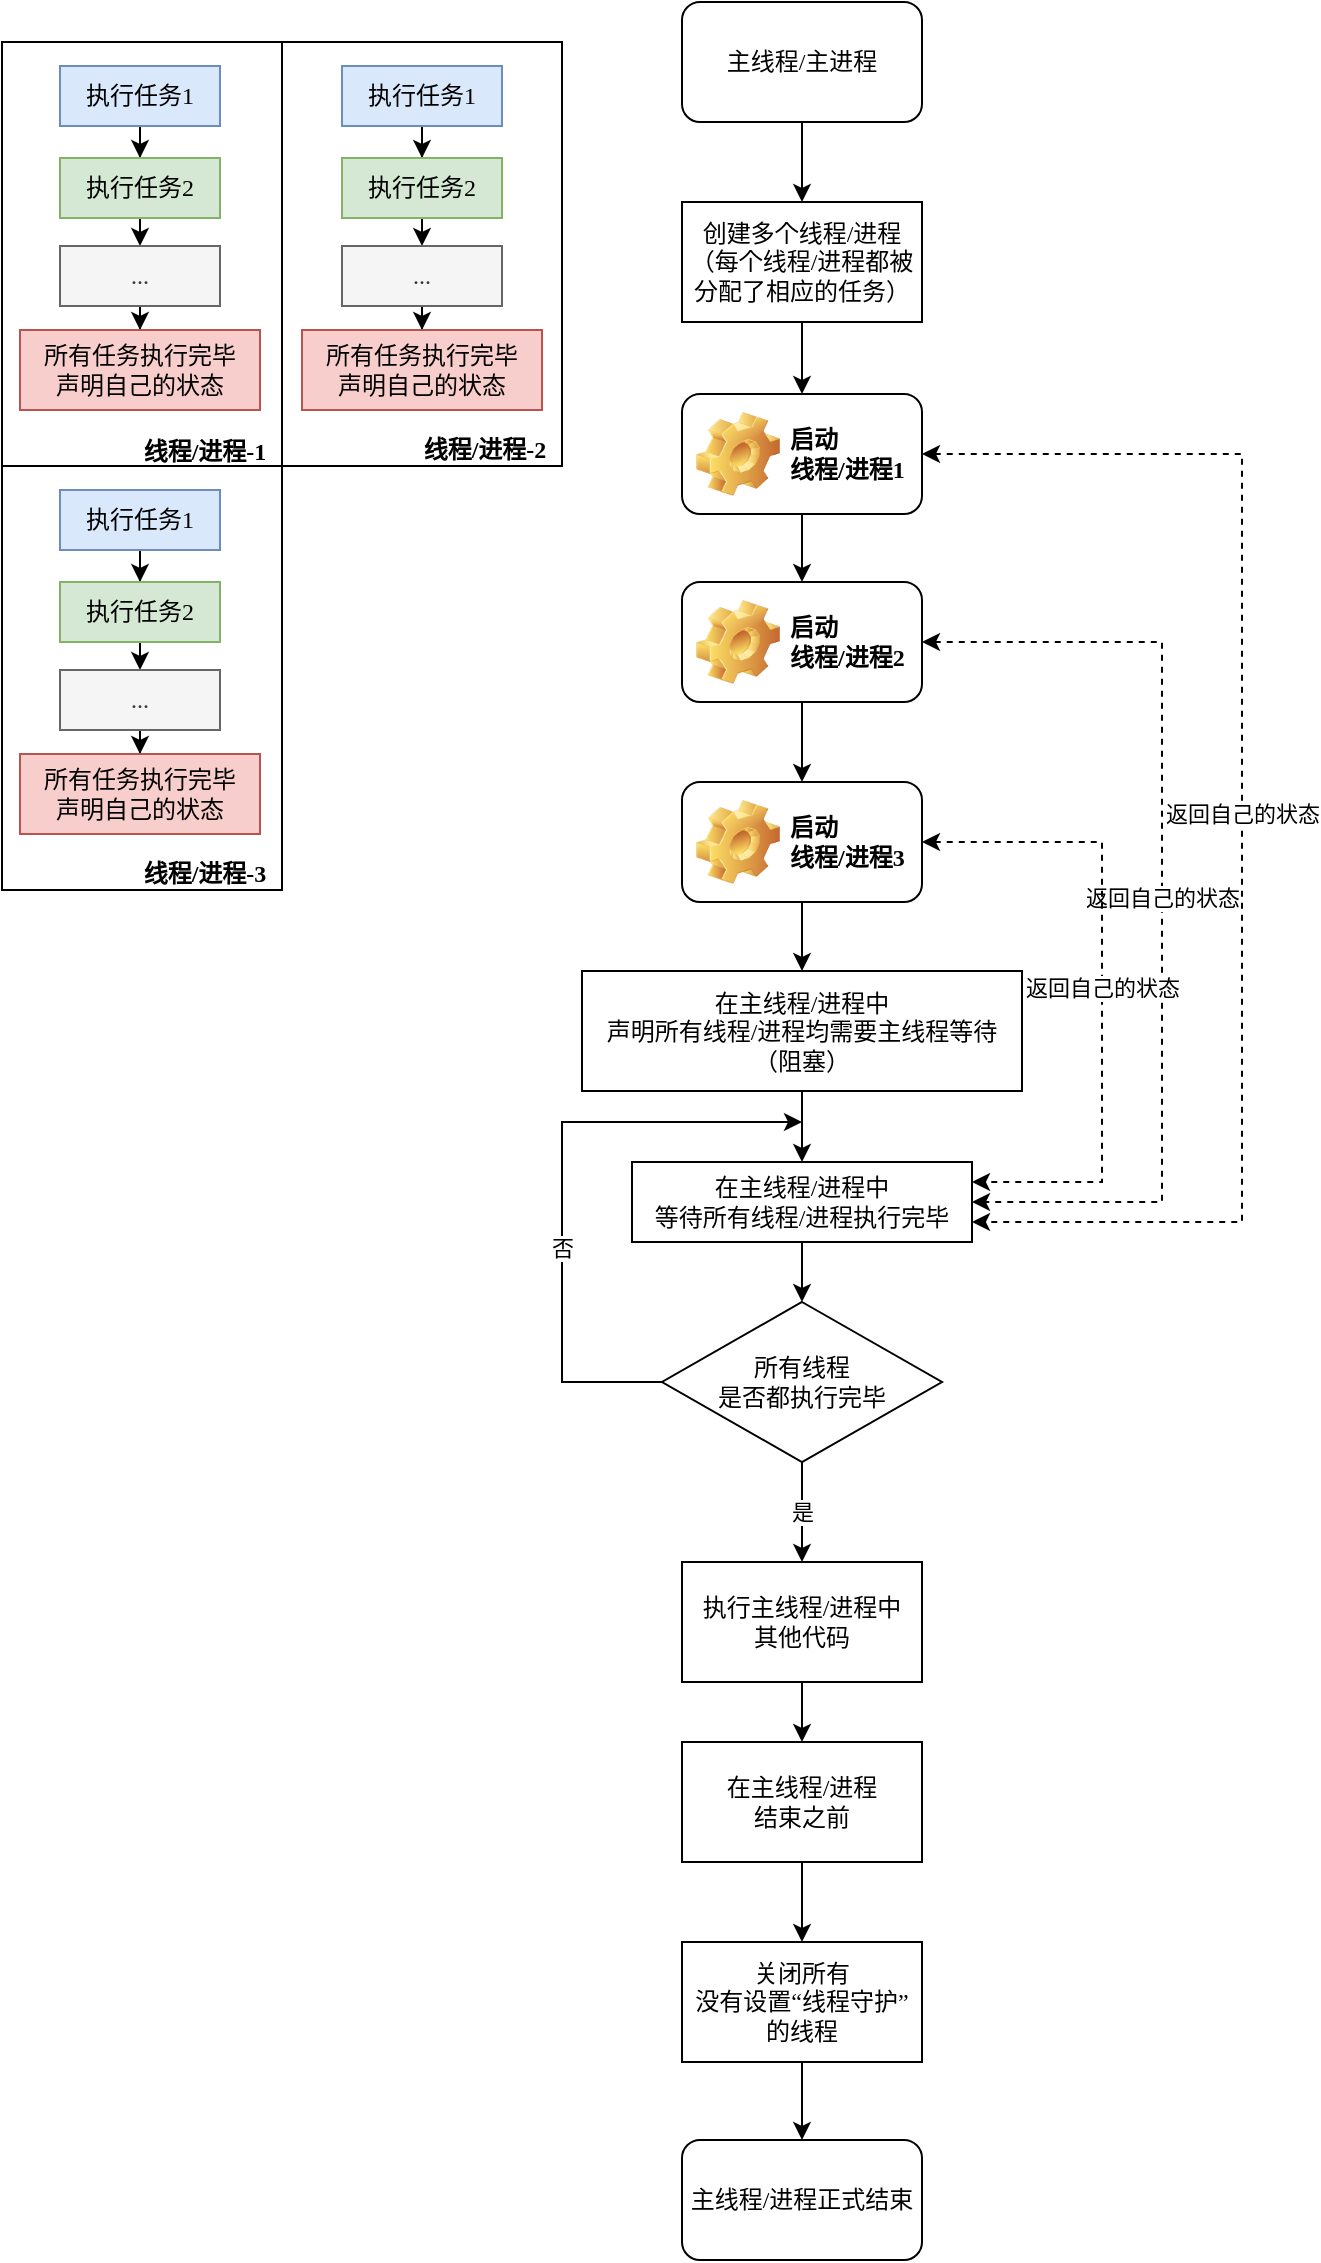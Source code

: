 <mxfile version="24.4.0" type="device" pages="2">
  <diagram name="同步" id="SGpFKA9xvLAup0tgNSaU">
    <mxGraphModel dx="968" dy="561" grid="1" gridSize="10" guides="1" tooltips="1" connect="1" arrows="1" fold="1" page="1" pageScale="1" pageWidth="827" pageHeight="1169" math="0" shadow="0">
      <root>
        <mxCell id="0" />
        <mxCell id="1" parent="0" />
        <mxCell id="7yiq34vByzXEWlUBxW1O-11" style="edgeStyle=orthogonalEdgeStyle;rounded=0;orthogonalLoop=1;jettySize=auto;html=1;exitX=0.5;exitY=1;exitDx=0;exitDy=0;entryX=0.5;entryY=0;entryDx=0;entryDy=0;fontFamily=Sarasa Mono SC;" edge="1" parent="1" source="7yiq34vByzXEWlUBxW1O-1" target="7yiq34vByzXEWlUBxW1O-2">
          <mxGeometry relative="1" as="geometry" />
        </mxCell>
        <mxCell id="7yiq34vByzXEWlUBxW1O-1" value="主线程/主进程" style="rounded=1;whiteSpace=wrap;html=1;fontFamily=Sarasa Mono SC;" vertex="1" parent="1">
          <mxGeometry x="340" y="40" width="120" height="60" as="geometry" />
        </mxCell>
        <mxCell id="7yiq34vByzXEWlUBxW1O-76" style="edgeStyle=orthogonalEdgeStyle;rounded=0;orthogonalLoop=1;jettySize=auto;html=1;exitX=0.5;exitY=1;exitDx=0;exitDy=0;fontFamily=Sarasa Mono SC;" edge="1" parent="1" source="7yiq34vByzXEWlUBxW1O-2" target="7yiq34vByzXEWlUBxW1O-71">
          <mxGeometry relative="1" as="geometry" />
        </mxCell>
        <mxCell id="7yiq34vByzXEWlUBxW1O-2" value="创建多个线程/进程&lt;br&gt;（每个线程/进程都被分配了相应的任务）" style="rounded=0;whiteSpace=wrap;html=1;fontFamily=Sarasa Mono SC;" vertex="1" parent="1">
          <mxGeometry x="340" y="140" width="120" height="60" as="geometry" />
        </mxCell>
        <mxCell id="fU0nQYWMUvTh28BO4Xrq-10" style="edgeStyle=orthogonalEdgeStyle;rounded=0;orthogonalLoop=1;jettySize=auto;html=1;exitX=0.5;exitY=1;exitDx=0;exitDy=0;entryX=0.5;entryY=0;entryDx=0;entryDy=0;fontFamily=Sarasa Mono SC;" edge="1" parent="1" source="7yiq34vByzXEWlUBxW1O-18" target="fU0nQYWMUvTh28BO4Xrq-8">
          <mxGeometry relative="1" as="geometry" />
        </mxCell>
        <mxCell id="7yiq34vByzXEWlUBxW1O-18" value="在主线程/进程中&lt;div&gt;等待所有线程/进程执行完毕&lt;/div&gt;" style="rounded=0;whiteSpace=wrap;html=1;fontFamily=Sarasa Mono SC;" vertex="1" parent="1">
          <mxGeometry x="315" y="620" width="170" height="40" as="geometry" />
        </mxCell>
        <mxCell id="7yiq34vByzXEWlUBxW1O-91" value="" style="edgeStyle=orthogonalEdgeStyle;rounded=0;orthogonalLoop=1;jettySize=auto;html=1;fontFamily=Sarasa Mono SC;" edge="1" parent="1" source="7yiq34vByzXEWlUBxW1O-19" target="7yiq34vByzXEWlUBxW1O-90">
          <mxGeometry relative="1" as="geometry" />
        </mxCell>
        <mxCell id="7yiq34vByzXEWlUBxW1O-19" value="执行主线程/进程中&lt;div&gt;其他代码&lt;/div&gt;" style="rounded=0;whiteSpace=wrap;html=1;fontFamily=Sarasa Mono SC;" vertex="1" parent="1">
          <mxGeometry x="340" y="820" width="120" height="60" as="geometry" />
        </mxCell>
        <mxCell id="fU0nQYWMUvTh28BO4Xrq-3" style="edgeStyle=orthogonalEdgeStyle;rounded=0;orthogonalLoop=1;jettySize=auto;html=1;exitX=0.5;exitY=1;exitDx=0;exitDy=0;entryX=0.5;entryY=0;entryDx=0;entryDy=0;fontFamily=Sarasa Mono SC;" edge="1" parent="1" source="7yiq34vByzXEWlUBxW1O-71" target="7yiq34vByzXEWlUBxW1O-73">
          <mxGeometry relative="1" as="geometry" />
        </mxCell>
        <mxCell id="fU0nQYWMUvTh28BO4Xrq-5" value="返回自己的状态" style="edgeStyle=orthogonalEdgeStyle;rounded=0;orthogonalLoop=1;jettySize=auto;html=1;exitX=1;exitY=0.5;exitDx=0;exitDy=0;entryX=1;entryY=0.75;entryDx=0;entryDy=0;dashed=1;startArrow=classic;startFill=1;fontFamily=Sarasa Mono SC;" edge="1" parent="1" source="7yiq34vByzXEWlUBxW1O-71" target="7yiq34vByzXEWlUBxW1O-18">
          <mxGeometry relative="1" as="geometry">
            <Array as="points">
              <mxPoint x="620" y="266" />
              <mxPoint x="620" y="650" />
            </Array>
          </mxGeometry>
        </mxCell>
        <mxCell id="7yiq34vByzXEWlUBxW1O-71" value="&lt;div&gt;启动&lt;/div&gt;线程/进程1" style="label;whiteSpace=wrap;html=1;image=img/clipart/Gear_128x128.png;fontFamily=Sarasa Mono SC;" vertex="1" parent="1">
          <mxGeometry x="340" y="236" width="120" height="60" as="geometry" />
        </mxCell>
        <mxCell id="fU0nQYWMUvTh28BO4Xrq-2" value="" style="edgeStyle=orthogonalEdgeStyle;rounded=0;orthogonalLoop=1;jettySize=auto;html=1;fontFamily=Sarasa Mono SC;" edge="1" parent="1" source="7yiq34vByzXEWlUBxW1O-73" target="7yiq34vByzXEWlUBxW1O-74">
          <mxGeometry relative="1" as="geometry" />
        </mxCell>
        <mxCell id="fU0nQYWMUvTh28BO4Xrq-6" value="返回自己的状态" style="edgeStyle=orthogonalEdgeStyle;rounded=0;orthogonalLoop=1;jettySize=auto;html=1;exitX=1;exitY=0.5;exitDx=0;exitDy=0;entryX=1;entryY=0.5;entryDx=0;entryDy=0;dashed=1;startArrow=classic;startFill=1;fontFamily=Sarasa Mono SC;" edge="1" parent="1" source="7yiq34vByzXEWlUBxW1O-73" target="7yiq34vByzXEWlUBxW1O-18">
          <mxGeometry relative="1" as="geometry">
            <Array as="points">
              <mxPoint x="580" y="360" />
              <mxPoint x="580" y="640" />
            </Array>
          </mxGeometry>
        </mxCell>
        <mxCell id="7yiq34vByzXEWlUBxW1O-73" value="&lt;div&gt;启动&lt;/div&gt;线程/进程2" style="label;whiteSpace=wrap;html=1;image=img/clipart/Gear_128x128.png;fontFamily=Sarasa Mono SC;" vertex="1" parent="1">
          <mxGeometry x="340" y="330" width="120" height="60" as="geometry" />
        </mxCell>
        <mxCell id="fU0nQYWMUvTh28BO4Xrq-4" style="edgeStyle=orthogonalEdgeStyle;rounded=0;orthogonalLoop=1;jettySize=auto;html=1;exitX=0.5;exitY=1;exitDx=0;exitDy=0;entryX=0.5;entryY=0;entryDx=0;entryDy=0;fontFamily=Sarasa Mono SC;" edge="1" parent="1" source="7yiq34vByzXEWlUBxW1O-74" target="7yiq34vByzXEWlUBxW1O-78">
          <mxGeometry relative="1" as="geometry" />
        </mxCell>
        <mxCell id="fU0nQYWMUvTh28BO4Xrq-7" value="返回自己的状态" style="edgeStyle=orthogonalEdgeStyle;rounded=0;orthogonalLoop=1;jettySize=auto;html=1;exitX=1;exitY=0.5;exitDx=0;exitDy=0;entryX=1;entryY=0.25;entryDx=0;entryDy=0;dashed=1;startArrow=classic;startFill=1;fontFamily=Sarasa Mono SC;" edge="1" parent="1" source="7yiq34vByzXEWlUBxW1O-74" target="7yiq34vByzXEWlUBxW1O-18">
          <mxGeometry relative="1" as="geometry">
            <Array as="points">
              <mxPoint x="550" y="460" />
              <mxPoint x="550" y="630" />
            </Array>
          </mxGeometry>
        </mxCell>
        <mxCell id="7yiq34vByzXEWlUBxW1O-74" value="&lt;div&gt;启动&lt;/div&gt;线程/进程3" style="label;whiteSpace=wrap;html=1;image=img/clipart/Gear_128x128.png;fontFamily=Sarasa Mono SC;" vertex="1" parent="1">
          <mxGeometry x="340" y="430" width="120" height="60" as="geometry" />
        </mxCell>
        <mxCell id="7yiq34vByzXEWlUBxW1O-58" value="" style="group;fontFamily=Sarasa Mono SC;" vertex="1" connectable="0" parent="1">
          <mxGeometry y="272" width="140" height="212" as="geometry" />
        </mxCell>
        <mxCell id="7yiq34vByzXEWlUBxW1O-59" style="edgeStyle=orthogonalEdgeStyle;rounded=0;orthogonalLoop=1;jettySize=auto;html=1;exitX=0.5;exitY=1;exitDx=0;exitDy=0;fontFamily=Sarasa Mono SC;" edge="1" parent="7yiq34vByzXEWlUBxW1O-58" source="7yiq34vByzXEWlUBxW1O-60" target="7yiq34vByzXEWlUBxW1O-62">
          <mxGeometry relative="1" as="geometry" />
        </mxCell>
        <mxCell id="7yiq34vByzXEWlUBxW1O-60" value="执行任务1" style="rounded=0;whiteSpace=wrap;html=1;fillColor=#dae8fc;strokeColor=#6c8ebf;fontFamily=Sarasa Mono SC;" vertex="1" parent="7yiq34vByzXEWlUBxW1O-58">
          <mxGeometry x="29" y="12" width="80" height="30" as="geometry" />
        </mxCell>
        <mxCell id="7yiq34vByzXEWlUBxW1O-61" style="edgeStyle=orthogonalEdgeStyle;rounded=0;orthogonalLoop=1;jettySize=auto;html=1;exitX=0.5;exitY=1;exitDx=0;exitDy=0;entryX=0.5;entryY=0;entryDx=0;entryDy=0;fontFamily=Sarasa Mono SC;" edge="1" parent="7yiq34vByzXEWlUBxW1O-58" source="7yiq34vByzXEWlUBxW1O-62" target="7yiq34vByzXEWlUBxW1O-64">
          <mxGeometry relative="1" as="geometry" />
        </mxCell>
        <mxCell id="7yiq34vByzXEWlUBxW1O-62" value="执行任务2" style="rounded=0;whiteSpace=wrap;html=1;fillColor=#d5e8d4;strokeColor=#82b366;fontFamily=Sarasa Mono SC;" vertex="1" parent="7yiq34vByzXEWlUBxW1O-58">
          <mxGeometry x="29" y="58" width="80" height="30" as="geometry" />
        </mxCell>
        <mxCell id="7yiq34vByzXEWlUBxW1O-63" style="edgeStyle=orthogonalEdgeStyle;rounded=0;orthogonalLoop=1;jettySize=auto;html=1;exitX=0.5;exitY=1;exitDx=0;exitDy=0;fontFamily=Sarasa Mono SC;" edge="1" parent="7yiq34vByzXEWlUBxW1O-58" source="7yiq34vByzXEWlUBxW1O-64" target="7yiq34vByzXEWlUBxW1O-65">
          <mxGeometry relative="1" as="geometry" />
        </mxCell>
        <mxCell id="7yiq34vByzXEWlUBxW1O-64" value="..." style="rounded=0;whiteSpace=wrap;html=1;fillColor=#f5f5f5;fontColor=#333333;strokeColor=#666666;fontFamily=Sarasa Mono SC;" vertex="1" parent="7yiq34vByzXEWlUBxW1O-58">
          <mxGeometry x="29" y="102" width="80" height="30" as="geometry" />
        </mxCell>
        <mxCell id="7yiq34vByzXEWlUBxW1O-65" value="所有任务执行完毕&lt;div&gt;&lt;div&gt;声明自己的状态&lt;/div&gt;&lt;/div&gt;" style="rounded=0;whiteSpace=wrap;html=1;fillColor=#f8cecc;strokeColor=#b85450;fontFamily=Sarasa Mono SC;" vertex="1" parent="7yiq34vByzXEWlUBxW1O-58">
          <mxGeometry x="9" y="144" width="120" height="40" as="geometry" />
        </mxCell>
        <mxCell id="7yiq34vByzXEWlUBxW1O-66" value="" style="rounded=0;whiteSpace=wrap;html=1;fillColor=none;fontFamily=Sarasa Mono SC;" vertex="1" parent="7yiq34vByzXEWlUBxW1O-58">
          <mxGeometry width="140" height="212" as="geometry" />
        </mxCell>
        <mxCell id="7yiq34vByzXEWlUBxW1O-67" value="线程/进程-3" style="text;html=1;align=center;verticalAlign=middle;whiteSpace=wrap;rounded=0;fontStyle=1;fontFamily=Sarasa Mono SC;" vertex="1" parent="7yiq34vByzXEWlUBxW1O-58">
          <mxGeometry x="63" y="196" width="77" height="16" as="geometry" />
        </mxCell>
        <mxCell id="7yiq34vByzXEWlUBxW1O-48" value="" style="group;fontFamily=Sarasa Mono SC;" vertex="1" connectable="0" parent="1">
          <mxGeometry y="60" width="140" height="212" as="geometry" />
        </mxCell>
        <mxCell id="7yiq34vByzXEWlUBxW1O-49" style="edgeStyle=orthogonalEdgeStyle;rounded=0;orthogonalLoop=1;jettySize=auto;html=1;exitX=0.5;exitY=1;exitDx=0;exitDy=0;fontFamily=Sarasa Mono SC;" edge="1" parent="7yiq34vByzXEWlUBxW1O-48" source="7yiq34vByzXEWlUBxW1O-50" target="7yiq34vByzXEWlUBxW1O-52">
          <mxGeometry relative="1" as="geometry" />
        </mxCell>
        <mxCell id="7yiq34vByzXEWlUBxW1O-50" value="执行任务1" style="rounded=0;whiteSpace=wrap;html=1;fillColor=#dae8fc;strokeColor=#6c8ebf;fontFamily=Sarasa Mono SC;" vertex="1" parent="7yiq34vByzXEWlUBxW1O-48">
          <mxGeometry x="29" y="12" width="80" height="30" as="geometry" />
        </mxCell>
        <mxCell id="7yiq34vByzXEWlUBxW1O-51" style="edgeStyle=orthogonalEdgeStyle;rounded=0;orthogonalLoop=1;jettySize=auto;html=1;exitX=0.5;exitY=1;exitDx=0;exitDy=0;entryX=0.5;entryY=0;entryDx=0;entryDy=0;fontFamily=Sarasa Mono SC;" edge="1" parent="7yiq34vByzXEWlUBxW1O-48" source="7yiq34vByzXEWlUBxW1O-52" target="7yiq34vByzXEWlUBxW1O-54">
          <mxGeometry relative="1" as="geometry" />
        </mxCell>
        <mxCell id="7yiq34vByzXEWlUBxW1O-52" value="执行任务2" style="rounded=0;whiteSpace=wrap;html=1;fillColor=#d5e8d4;strokeColor=#82b366;fontFamily=Sarasa Mono SC;" vertex="1" parent="7yiq34vByzXEWlUBxW1O-48">
          <mxGeometry x="29" y="58" width="80" height="30" as="geometry" />
        </mxCell>
        <mxCell id="7yiq34vByzXEWlUBxW1O-53" style="edgeStyle=orthogonalEdgeStyle;rounded=0;orthogonalLoop=1;jettySize=auto;html=1;exitX=0.5;exitY=1;exitDx=0;exitDy=0;fontFamily=Sarasa Mono SC;" edge="1" parent="7yiq34vByzXEWlUBxW1O-48" source="7yiq34vByzXEWlUBxW1O-54" target="7yiq34vByzXEWlUBxW1O-55">
          <mxGeometry relative="1" as="geometry" />
        </mxCell>
        <mxCell id="7yiq34vByzXEWlUBxW1O-54" value="..." style="rounded=0;whiteSpace=wrap;html=1;fillColor=#f5f5f5;fontColor=#333333;strokeColor=#666666;fontFamily=Sarasa Mono SC;" vertex="1" parent="7yiq34vByzXEWlUBxW1O-48">
          <mxGeometry x="29" y="102" width="80" height="30" as="geometry" />
        </mxCell>
        <mxCell id="7yiq34vByzXEWlUBxW1O-55" value="所有任务执行完毕&lt;div&gt;&lt;div&gt;声明自己的状态&lt;/div&gt;&lt;/div&gt;" style="rounded=0;whiteSpace=wrap;html=1;fillColor=#f8cecc;strokeColor=#b85450;fontFamily=Sarasa Mono SC;" vertex="1" parent="7yiq34vByzXEWlUBxW1O-48">
          <mxGeometry x="9" y="144" width="120" height="40" as="geometry" />
        </mxCell>
        <mxCell id="7yiq34vByzXEWlUBxW1O-56" value="" style="rounded=0;whiteSpace=wrap;html=1;fillColor=none;fontFamily=Sarasa Mono SC;" vertex="1" parent="7yiq34vByzXEWlUBxW1O-48">
          <mxGeometry width="140" height="212" as="geometry" />
        </mxCell>
        <mxCell id="7yiq34vByzXEWlUBxW1O-57" value="线程/进程-1" style="text;html=1;align=center;verticalAlign=middle;whiteSpace=wrap;rounded=0;fontStyle=1;fontFamily=Sarasa Mono SC;" vertex="1" parent="7yiq34vByzXEWlUBxW1O-48">
          <mxGeometry x="63" y="199" width="77" height="12" as="geometry" />
        </mxCell>
        <mxCell id="7yiq34vByzXEWlUBxW1O-82" style="edgeStyle=orthogonalEdgeStyle;rounded=0;orthogonalLoop=1;jettySize=auto;html=1;exitX=0.5;exitY=1;exitDx=0;exitDy=0;entryX=0.5;entryY=0;entryDx=0;entryDy=0;fontFamily=Sarasa Mono SC;" edge="1" parent="1" source="7yiq34vByzXEWlUBxW1O-78" target="7yiq34vByzXEWlUBxW1O-18">
          <mxGeometry relative="1" as="geometry" />
        </mxCell>
        <mxCell id="7yiq34vByzXEWlUBxW1O-78" value="在主线程/进程中&lt;div&gt;&lt;div&gt;声明所有线程/进程均需要主线程等待&lt;/div&gt;&lt;div&gt;（阻塞）&lt;/div&gt;&lt;/div&gt;" style="rounded=0;whiteSpace=wrap;html=1;fontFamily=Sarasa Mono SC;" vertex="1" parent="1">
          <mxGeometry x="290" y="524.5" width="220" height="60" as="geometry" />
        </mxCell>
        <mxCell id="7yiq34vByzXEWlUBxW1O-89" value="主线程/进程正式结束" style="rounded=1;whiteSpace=wrap;html=1;fontFamily=Sarasa Mono SC;" vertex="1" parent="1">
          <mxGeometry x="340" y="1109" width="120" height="60" as="geometry" />
        </mxCell>
        <mxCell id="7yiq34vByzXEWlUBxW1O-93" value="" style="edgeStyle=orthogonalEdgeStyle;rounded=0;orthogonalLoop=1;jettySize=auto;html=1;fontFamily=Sarasa Mono SC;" edge="1" parent="1" source="7yiq34vByzXEWlUBxW1O-90" target="7yiq34vByzXEWlUBxW1O-92">
          <mxGeometry relative="1" as="geometry" />
        </mxCell>
        <mxCell id="7yiq34vByzXEWlUBxW1O-90" value="在主线程/进程&lt;div&gt;结束之前&lt;/div&gt;" style="rounded=0;whiteSpace=wrap;html=1;fontFamily=Sarasa Mono SC;" vertex="1" parent="1">
          <mxGeometry x="340" y="910" width="120" height="60" as="geometry" />
        </mxCell>
        <mxCell id="7yiq34vByzXEWlUBxW1O-94" value="" style="edgeStyle=orthogonalEdgeStyle;rounded=0;orthogonalLoop=1;jettySize=auto;html=1;fontFamily=Sarasa Mono SC;" edge="1" parent="1" source="7yiq34vByzXEWlUBxW1O-92" target="7yiq34vByzXEWlUBxW1O-89">
          <mxGeometry relative="1" as="geometry" />
        </mxCell>
        <mxCell id="7yiq34vByzXEWlUBxW1O-92" value="关闭所有&lt;div&gt;没有设置“线程守护”&lt;/div&gt;&lt;div&gt;的线程&lt;/div&gt;" style="rounded=0;whiteSpace=wrap;html=1;fontFamily=Sarasa Mono SC;" vertex="1" parent="1">
          <mxGeometry x="340" y="1010" width="120" height="60" as="geometry" />
        </mxCell>
        <mxCell id="7yiq34vByzXEWlUBxW1O-95" value="" style="group;fontFamily=Sarasa Mono SC;" vertex="1" connectable="0" parent="1">
          <mxGeometry x="140" y="60" width="140" height="212" as="geometry" />
        </mxCell>
        <mxCell id="7yiq34vByzXEWlUBxW1O-30" style="edgeStyle=orthogonalEdgeStyle;rounded=0;orthogonalLoop=1;jettySize=auto;html=1;exitX=0.5;exitY=1;exitDx=0;exitDy=0;fontFamily=Sarasa Mono SC;" edge="1" parent="7yiq34vByzXEWlUBxW1O-95" source="7yiq34vByzXEWlUBxW1O-22" target="7yiq34vByzXEWlUBxW1O-23">
          <mxGeometry relative="1" as="geometry" />
        </mxCell>
        <mxCell id="7yiq34vByzXEWlUBxW1O-22" value="执行任务1" style="rounded=0;whiteSpace=wrap;html=1;fillColor=#dae8fc;strokeColor=#6c8ebf;fontFamily=Sarasa Mono SC;" vertex="1" parent="7yiq34vByzXEWlUBxW1O-95">
          <mxGeometry x="30" y="12" width="80" height="30" as="geometry" />
        </mxCell>
        <mxCell id="7yiq34vByzXEWlUBxW1O-31" style="edgeStyle=orthogonalEdgeStyle;rounded=0;orthogonalLoop=1;jettySize=auto;html=1;exitX=0.5;exitY=1;exitDx=0;exitDy=0;entryX=0.5;entryY=0;entryDx=0;entryDy=0;fontFamily=Sarasa Mono SC;" edge="1" parent="7yiq34vByzXEWlUBxW1O-95" source="7yiq34vByzXEWlUBxW1O-23" target="7yiq34vByzXEWlUBxW1O-25">
          <mxGeometry relative="1" as="geometry" />
        </mxCell>
        <mxCell id="7yiq34vByzXEWlUBxW1O-23" value="执行任务2" style="rounded=0;whiteSpace=wrap;html=1;fillColor=#d5e8d4;strokeColor=#82b366;fontFamily=Sarasa Mono SC;" vertex="1" parent="7yiq34vByzXEWlUBxW1O-95">
          <mxGeometry x="30" y="58" width="80" height="30" as="geometry" />
        </mxCell>
        <mxCell id="7yiq34vByzXEWlUBxW1O-32" style="edgeStyle=orthogonalEdgeStyle;rounded=0;orthogonalLoop=1;jettySize=auto;html=1;exitX=0.5;exitY=1;exitDx=0;exitDy=0;fontFamily=Sarasa Mono SC;" edge="1" parent="7yiq34vByzXEWlUBxW1O-95" source="7yiq34vByzXEWlUBxW1O-25" target="7yiq34vByzXEWlUBxW1O-26">
          <mxGeometry relative="1" as="geometry" />
        </mxCell>
        <mxCell id="7yiq34vByzXEWlUBxW1O-25" value="..." style="rounded=0;whiteSpace=wrap;html=1;fillColor=#f5f5f5;fontColor=#333333;strokeColor=#666666;fontFamily=Sarasa Mono SC;" vertex="1" parent="7yiq34vByzXEWlUBxW1O-95">
          <mxGeometry x="30" y="102" width="80" height="30" as="geometry" />
        </mxCell>
        <mxCell id="7yiq34vByzXEWlUBxW1O-26" value="所有任务执行完毕&lt;div&gt;&lt;div&gt;声明自己的状态&lt;/div&gt;&lt;/div&gt;" style="rounded=0;whiteSpace=wrap;html=1;fillColor=#f8cecc;strokeColor=#b85450;fontFamily=Sarasa Mono SC;" vertex="1" parent="7yiq34vByzXEWlUBxW1O-95">
          <mxGeometry x="10" y="144" width="120" height="40" as="geometry" />
        </mxCell>
        <mxCell id="7yiq34vByzXEWlUBxW1O-33" value="" style="rounded=0;whiteSpace=wrap;html=1;fillColor=none;fontFamily=Sarasa Mono SC;" vertex="1" parent="7yiq34vByzXEWlUBxW1O-95">
          <mxGeometry width="140" height="212" as="geometry" />
        </mxCell>
        <mxCell id="7yiq34vByzXEWlUBxW1O-45" value="线程/进程-2" style="text;html=1;align=center;verticalAlign=middle;whiteSpace=wrap;rounded=0;fontStyle=1;fontFamily=Sarasa Mono SC;" vertex="1" parent="7yiq34vByzXEWlUBxW1O-95">
          <mxGeometry x="63" y="196" width="77" height="16" as="geometry" />
        </mxCell>
        <mxCell id="fU0nQYWMUvTh28BO4Xrq-11" value="是" style="edgeStyle=orthogonalEdgeStyle;rounded=0;orthogonalLoop=1;jettySize=auto;html=1;exitX=0.5;exitY=1;exitDx=0;exitDy=0;fontFamily=Sarasa Mono SC;" edge="1" parent="1" source="fU0nQYWMUvTh28BO4Xrq-8" target="7yiq34vByzXEWlUBxW1O-19">
          <mxGeometry relative="1" as="geometry" />
        </mxCell>
        <mxCell id="lZ1AnM1X-497Efx3Dq5--1" value="否" style="edgeStyle=orthogonalEdgeStyle;rounded=0;orthogonalLoop=1;jettySize=auto;html=1;exitX=0;exitY=0.5;exitDx=0;exitDy=0;fontFamily=Sarasa Mono SC;" edge="1" parent="1" source="fU0nQYWMUvTh28BO4Xrq-8">
          <mxGeometry x="-0.218" relative="1" as="geometry">
            <mxPoint x="400" y="600" as="targetPoint" />
            <Array as="points">
              <mxPoint x="280" y="730" />
              <mxPoint x="280" y="600" />
            </Array>
            <mxPoint as="offset" />
          </mxGeometry>
        </mxCell>
        <mxCell id="fU0nQYWMUvTh28BO4Xrq-8" value="所有线程&lt;div&gt;是否都执行完毕&lt;/div&gt;" style="rhombus;whiteSpace=wrap;html=1;fontFamily=Sarasa Mono SC;" vertex="1" parent="1">
          <mxGeometry x="330" y="690" width="140" height="80" as="geometry" />
        </mxCell>
      </root>
    </mxGraphModel>
  </diagram>
  <diagram name="异步" id="dX5mAPdwl5t7ZyiTKzjN">
    <mxGraphModel dx="1652" dy="958" grid="1" gridSize="10" guides="1" tooltips="1" connect="1" arrows="1" fold="1" page="1" pageScale="1" pageWidth="827" pageHeight="1169" math="0" shadow="0">
      <root>
        <mxCell id="mbK7YHkTme7d6ge4fecC-0" />
        <mxCell id="mbK7YHkTme7d6ge4fecC-1" parent="mbK7YHkTme7d6ge4fecC-0" />
        <mxCell id="7i_67nksjkMRy4hA10Kd-0" style="edgeStyle=orthogonalEdgeStyle;rounded=0;orthogonalLoop=1;jettySize=auto;html=1;exitX=0.5;exitY=1;exitDx=0;exitDy=0;entryX=0.5;entryY=0;entryDx=0;entryDy=0;fontFamily=Sarasa Mono SC;" edge="1" parent="mbK7YHkTme7d6ge4fecC-1" source="7i_67nksjkMRy4hA10Kd-1" target="7i_67nksjkMRy4hA10Kd-3">
          <mxGeometry relative="1" as="geometry" />
        </mxCell>
        <mxCell id="7i_67nksjkMRy4hA10Kd-1" value="主线程/主进程" style="rounded=1;whiteSpace=wrap;html=1;fontFamily=Sarasa Mono SC;" vertex="1" parent="mbK7YHkTme7d6ge4fecC-1">
          <mxGeometry x="340" y="40" width="120" height="60" as="geometry" />
        </mxCell>
        <mxCell id="7i_67nksjkMRy4hA10Kd-2" style="edgeStyle=orthogonalEdgeStyle;rounded=0;orthogonalLoop=1;jettySize=auto;html=1;exitX=0.5;exitY=1;exitDx=0;exitDy=0;fontFamily=Sarasa Mono SC;" edge="1" parent="mbK7YHkTme7d6ge4fecC-1" source="7i_67nksjkMRy4hA10Kd-3" target="7i_67nksjkMRy4hA10Kd-10">
          <mxGeometry relative="1" as="geometry" />
        </mxCell>
        <mxCell id="7i_67nksjkMRy4hA10Kd-3" value="创建多个线程/进程&lt;br&gt;（每个线程/进程都被分配了相应的任务）" style="rounded=0;whiteSpace=wrap;html=1;fontFamily=Sarasa Mono SC;" vertex="1" parent="mbK7YHkTme7d6ge4fecC-1">
          <mxGeometry x="340" y="140" width="120" height="60" as="geometry" />
        </mxCell>
        <mxCell id="7i_67nksjkMRy4hA10Kd-6" value="" style="edgeStyle=orthogonalEdgeStyle;rounded=0;orthogonalLoop=1;jettySize=auto;html=1;fontFamily=Sarasa Mono SC;" edge="1" parent="mbK7YHkTme7d6ge4fecC-1" source="7i_67nksjkMRy4hA10Kd-7" target="7i_67nksjkMRy4hA10Kd-41">
          <mxGeometry relative="1" as="geometry" />
        </mxCell>
        <mxCell id="7i_67nksjkMRy4hA10Kd-7" value="执行主线程/进程中&lt;div&gt;其他代码&lt;/div&gt;" style="rounded=0;whiteSpace=wrap;html=1;fontFamily=Sarasa Mono SC;" vertex="1" parent="mbK7YHkTme7d6ge4fecC-1">
          <mxGeometry x="340" y="630" width="120" height="60" as="geometry" />
        </mxCell>
        <mxCell id="7i_67nksjkMRy4hA10Kd-8" style="edgeStyle=orthogonalEdgeStyle;rounded=0;orthogonalLoop=1;jettySize=auto;html=1;exitX=0.5;exitY=1;exitDx=0;exitDy=0;entryX=0.5;entryY=0;entryDx=0;entryDy=0;fontFamily=Sarasa Mono SC;" edge="1" parent="mbK7YHkTme7d6ge4fecC-1" source="7i_67nksjkMRy4hA10Kd-10" target="7i_67nksjkMRy4hA10Kd-13">
          <mxGeometry relative="1" as="geometry" />
        </mxCell>
        <mxCell id="7i_67nksjkMRy4hA10Kd-10" value="&lt;div&gt;启动&lt;/div&gt;线程/进程1" style="label;whiteSpace=wrap;html=1;image=img/clipart/Gear_128x128.png;fontFamily=Sarasa Mono SC;" vertex="1" parent="mbK7YHkTme7d6ge4fecC-1">
          <mxGeometry x="340" y="236" width="120" height="60" as="geometry" />
        </mxCell>
        <mxCell id="7i_67nksjkMRy4hA10Kd-11" value="" style="edgeStyle=orthogonalEdgeStyle;rounded=0;orthogonalLoop=1;jettySize=auto;html=1;fontFamily=Sarasa Mono SC;" edge="1" parent="mbK7YHkTme7d6ge4fecC-1" source="7i_67nksjkMRy4hA10Kd-13" target="7i_67nksjkMRy4hA10Kd-16">
          <mxGeometry relative="1" as="geometry" />
        </mxCell>
        <mxCell id="7i_67nksjkMRy4hA10Kd-13" value="&lt;div&gt;启动&lt;/div&gt;线程/进程2" style="label;whiteSpace=wrap;html=1;image=img/clipart/Gear_128x128.png;fontFamily=Sarasa Mono SC;" vertex="1" parent="mbK7YHkTme7d6ge4fecC-1">
          <mxGeometry x="340" y="330" width="120" height="60" as="geometry" />
        </mxCell>
        <mxCell id="7i_67nksjkMRy4hA10Kd-14" style="edgeStyle=orthogonalEdgeStyle;rounded=0;orthogonalLoop=1;jettySize=auto;html=1;exitX=0.5;exitY=1;exitDx=0;exitDy=0;entryX=0.5;entryY=0;entryDx=0;entryDy=0;fontFamily=Sarasa Mono SC;" edge="1" parent="mbK7YHkTme7d6ge4fecC-1" source="7i_67nksjkMRy4hA10Kd-16" target="7i_67nksjkMRy4hA10Kd-38">
          <mxGeometry relative="1" as="geometry" />
        </mxCell>
        <mxCell id="7i_67nksjkMRy4hA10Kd-16" value="&lt;div&gt;启动&lt;/div&gt;线程/进程3" style="label;whiteSpace=wrap;html=1;image=img/clipart/Gear_128x128.png;fontFamily=Sarasa Mono SC;" vertex="1" parent="mbK7YHkTme7d6ge4fecC-1">
          <mxGeometry x="340" y="430" width="120" height="60" as="geometry" />
        </mxCell>
        <mxCell id="7i_67nksjkMRy4hA10Kd-17" value="" style="group;fontFamily=Sarasa Mono SC;" vertex="1" connectable="0" parent="mbK7YHkTme7d6ge4fecC-1">
          <mxGeometry y="272" width="140" height="212" as="geometry" />
        </mxCell>
        <mxCell id="7i_67nksjkMRy4hA10Kd-18" style="edgeStyle=orthogonalEdgeStyle;rounded=0;orthogonalLoop=1;jettySize=auto;html=1;exitX=0.5;exitY=1;exitDx=0;exitDy=0;fontFamily=Sarasa Mono SC;" edge="1" parent="7i_67nksjkMRy4hA10Kd-17" source="7i_67nksjkMRy4hA10Kd-19" target="7i_67nksjkMRy4hA10Kd-21">
          <mxGeometry relative="1" as="geometry" />
        </mxCell>
        <mxCell id="7i_67nksjkMRy4hA10Kd-19" value="执行任务1" style="rounded=0;whiteSpace=wrap;html=1;fillColor=#dae8fc;strokeColor=#6c8ebf;fontFamily=Sarasa Mono SC;" vertex="1" parent="7i_67nksjkMRy4hA10Kd-17">
          <mxGeometry x="29" y="12" width="80" height="30" as="geometry" />
        </mxCell>
        <mxCell id="7i_67nksjkMRy4hA10Kd-20" style="edgeStyle=orthogonalEdgeStyle;rounded=0;orthogonalLoop=1;jettySize=auto;html=1;exitX=0.5;exitY=1;exitDx=0;exitDy=0;entryX=0.5;entryY=0;entryDx=0;entryDy=0;fontFamily=Sarasa Mono SC;" edge="1" parent="7i_67nksjkMRy4hA10Kd-17" source="7i_67nksjkMRy4hA10Kd-21" target="7i_67nksjkMRy4hA10Kd-23">
          <mxGeometry relative="1" as="geometry" />
        </mxCell>
        <mxCell id="7i_67nksjkMRy4hA10Kd-21" value="执行任务2" style="rounded=0;whiteSpace=wrap;html=1;fillColor=#d5e8d4;strokeColor=#82b366;fontFamily=Sarasa Mono SC;" vertex="1" parent="7i_67nksjkMRy4hA10Kd-17">
          <mxGeometry x="29" y="58" width="80" height="30" as="geometry" />
        </mxCell>
        <mxCell id="7i_67nksjkMRy4hA10Kd-22" style="edgeStyle=orthogonalEdgeStyle;rounded=0;orthogonalLoop=1;jettySize=auto;html=1;exitX=0.5;exitY=1;exitDx=0;exitDy=0;fontFamily=Sarasa Mono SC;" edge="1" parent="7i_67nksjkMRy4hA10Kd-17" source="7i_67nksjkMRy4hA10Kd-23" target="7i_67nksjkMRy4hA10Kd-24">
          <mxGeometry relative="1" as="geometry" />
        </mxCell>
        <mxCell id="7i_67nksjkMRy4hA10Kd-23" value="..." style="rounded=0;whiteSpace=wrap;html=1;fillColor=#f5f5f5;fontColor=#333333;strokeColor=#666666;fontFamily=Sarasa Mono SC;" vertex="1" parent="7i_67nksjkMRy4hA10Kd-17">
          <mxGeometry x="29" y="102" width="80" height="30" as="geometry" />
        </mxCell>
        <mxCell id="7i_67nksjkMRy4hA10Kd-24" value="所有任务执行完毕&lt;div&gt;&lt;div&gt;声明自己的状态&lt;/div&gt;&lt;/div&gt;" style="rounded=0;whiteSpace=wrap;html=1;fillColor=#f8cecc;strokeColor=#b85450;fontFamily=Sarasa Mono SC;" vertex="1" parent="7i_67nksjkMRy4hA10Kd-17">
          <mxGeometry x="9" y="144" width="120" height="40" as="geometry" />
        </mxCell>
        <mxCell id="7i_67nksjkMRy4hA10Kd-25" value="" style="rounded=0;whiteSpace=wrap;html=1;fillColor=none;fontFamily=Sarasa Mono SC;" vertex="1" parent="7i_67nksjkMRy4hA10Kd-17">
          <mxGeometry width="140" height="212" as="geometry" />
        </mxCell>
        <mxCell id="7i_67nksjkMRy4hA10Kd-26" value="线程/进程-3" style="text;html=1;align=center;verticalAlign=middle;whiteSpace=wrap;rounded=0;fontStyle=1;fontFamily=Sarasa Mono SC;" vertex="1" parent="7i_67nksjkMRy4hA10Kd-17">
          <mxGeometry x="63" y="196" width="77" height="16" as="geometry" />
        </mxCell>
        <mxCell id="7i_67nksjkMRy4hA10Kd-27" value="" style="group;fontFamily=Sarasa Mono SC;" vertex="1" connectable="0" parent="mbK7YHkTme7d6ge4fecC-1">
          <mxGeometry y="60" width="140" height="212" as="geometry" />
        </mxCell>
        <mxCell id="7i_67nksjkMRy4hA10Kd-28" style="edgeStyle=orthogonalEdgeStyle;rounded=0;orthogonalLoop=1;jettySize=auto;html=1;exitX=0.5;exitY=1;exitDx=0;exitDy=0;fontFamily=Sarasa Mono SC;" edge="1" parent="7i_67nksjkMRy4hA10Kd-27" source="7i_67nksjkMRy4hA10Kd-29" target="7i_67nksjkMRy4hA10Kd-31">
          <mxGeometry relative="1" as="geometry" />
        </mxCell>
        <mxCell id="7i_67nksjkMRy4hA10Kd-29" value="执行任务1" style="rounded=0;whiteSpace=wrap;html=1;fillColor=#dae8fc;strokeColor=#6c8ebf;fontFamily=Sarasa Mono SC;" vertex="1" parent="7i_67nksjkMRy4hA10Kd-27">
          <mxGeometry x="29" y="12" width="80" height="30" as="geometry" />
        </mxCell>
        <mxCell id="7i_67nksjkMRy4hA10Kd-30" style="edgeStyle=orthogonalEdgeStyle;rounded=0;orthogonalLoop=1;jettySize=auto;html=1;exitX=0.5;exitY=1;exitDx=0;exitDy=0;entryX=0.5;entryY=0;entryDx=0;entryDy=0;fontFamily=Sarasa Mono SC;" edge="1" parent="7i_67nksjkMRy4hA10Kd-27" source="7i_67nksjkMRy4hA10Kd-31" target="7i_67nksjkMRy4hA10Kd-33">
          <mxGeometry relative="1" as="geometry" />
        </mxCell>
        <mxCell id="7i_67nksjkMRy4hA10Kd-31" value="执行任务2" style="rounded=0;whiteSpace=wrap;html=1;fillColor=#d5e8d4;strokeColor=#82b366;fontFamily=Sarasa Mono SC;" vertex="1" parent="7i_67nksjkMRy4hA10Kd-27">
          <mxGeometry x="29" y="58" width="80" height="30" as="geometry" />
        </mxCell>
        <mxCell id="7i_67nksjkMRy4hA10Kd-32" style="edgeStyle=orthogonalEdgeStyle;rounded=0;orthogonalLoop=1;jettySize=auto;html=1;exitX=0.5;exitY=1;exitDx=0;exitDy=0;fontFamily=Sarasa Mono SC;" edge="1" parent="7i_67nksjkMRy4hA10Kd-27" source="7i_67nksjkMRy4hA10Kd-33" target="7i_67nksjkMRy4hA10Kd-34">
          <mxGeometry relative="1" as="geometry" />
        </mxCell>
        <mxCell id="7i_67nksjkMRy4hA10Kd-33" value="..." style="rounded=0;whiteSpace=wrap;html=1;fillColor=#f5f5f5;fontColor=#333333;strokeColor=#666666;fontFamily=Sarasa Mono SC;" vertex="1" parent="7i_67nksjkMRy4hA10Kd-27">
          <mxGeometry x="29" y="102" width="80" height="30" as="geometry" />
        </mxCell>
        <mxCell id="7i_67nksjkMRy4hA10Kd-34" value="所有任务执行完毕&lt;div&gt;&lt;div&gt;声明自己的状态&lt;/div&gt;&lt;/div&gt;" style="rounded=0;whiteSpace=wrap;html=1;fillColor=#f8cecc;strokeColor=#b85450;fontFamily=Sarasa Mono SC;" vertex="1" parent="7i_67nksjkMRy4hA10Kd-27">
          <mxGeometry x="9" y="144" width="120" height="40" as="geometry" />
        </mxCell>
        <mxCell id="7i_67nksjkMRy4hA10Kd-35" value="" style="rounded=0;whiteSpace=wrap;html=1;fillColor=none;fontFamily=Sarasa Mono SC;" vertex="1" parent="7i_67nksjkMRy4hA10Kd-27">
          <mxGeometry width="140" height="212" as="geometry" />
        </mxCell>
        <mxCell id="7i_67nksjkMRy4hA10Kd-36" value="线程/进程-1" style="text;html=1;align=center;verticalAlign=middle;whiteSpace=wrap;rounded=0;fontStyle=1;fontFamily=Sarasa Mono SC;" vertex="1" parent="7i_67nksjkMRy4hA10Kd-27">
          <mxGeometry x="63" y="199" width="77" height="12" as="geometry" />
        </mxCell>
        <mxCell id="7i_67nksjkMRy4hA10Kd-57" value="" style="edgeStyle=orthogonalEdgeStyle;rounded=0;orthogonalLoop=1;jettySize=auto;html=1;" edge="1" parent="mbK7YHkTme7d6ge4fecC-1" source="7i_67nksjkMRy4hA10Kd-38" target="7i_67nksjkMRy4hA10Kd-7">
          <mxGeometry relative="1" as="geometry" />
        </mxCell>
        <mxCell id="7i_67nksjkMRy4hA10Kd-38" value="在主线程/进程中&lt;div&gt;&lt;div&gt;声明所有线程/进程均&lt;font color=&quot;#ff0000&quot;&gt;不&lt;/font&gt;需要主线程等待&lt;/div&gt;&lt;div&gt;（&lt;font color=&quot;#ff0000&quot;&gt;不&lt;/font&gt;阻塞）&lt;/div&gt;&lt;/div&gt;" style="rounded=0;whiteSpace=wrap;html=1;fontFamily=Sarasa Mono SC;" vertex="1" parent="mbK7YHkTme7d6ge4fecC-1">
          <mxGeometry x="290" y="524.5" width="220" height="60" as="geometry" />
        </mxCell>
        <mxCell id="7i_67nksjkMRy4hA10Kd-39" value="主线程/进程正式结束" style="rounded=1;whiteSpace=wrap;html=1;fontFamily=Sarasa Mono SC;" vertex="1" parent="mbK7YHkTme7d6ge4fecC-1">
          <mxGeometry x="340" y="919" width="120" height="60" as="geometry" />
        </mxCell>
        <mxCell id="7i_67nksjkMRy4hA10Kd-40" value="" style="edgeStyle=orthogonalEdgeStyle;rounded=0;orthogonalLoop=1;jettySize=auto;html=1;fontFamily=Sarasa Mono SC;" edge="1" parent="mbK7YHkTme7d6ge4fecC-1" source="7i_67nksjkMRy4hA10Kd-41" target="7i_67nksjkMRy4hA10Kd-43">
          <mxGeometry relative="1" as="geometry" />
        </mxCell>
        <mxCell id="7i_67nksjkMRy4hA10Kd-41" value="在主线程/进程&lt;div&gt;结束之前&lt;/div&gt;" style="rounded=0;whiteSpace=wrap;html=1;fontFamily=Sarasa Mono SC;" vertex="1" parent="mbK7YHkTme7d6ge4fecC-1">
          <mxGeometry x="340" y="720" width="120" height="60" as="geometry" />
        </mxCell>
        <mxCell id="7i_67nksjkMRy4hA10Kd-42" value="" style="edgeStyle=orthogonalEdgeStyle;rounded=0;orthogonalLoop=1;jettySize=auto;html=1;fontFamily=Sarasa Mono SC;" edge="1" parent="mbK7YHkTme7d6ge4fecC-1" source="7i_67nksjkMRy4hA10Kd-43" target="7i_67nksjkMRy4hA10Kd-39">
          <mxGeometry relative="1" as="geometry" />
        </mxCell>
        <mxCell id="7i_67nksjkMRy4hA10Kd-43" value="关闭所有&lt;div&gt;没有设置“线程守护”&lt;/div&gt;&lt;div&gt;的线程&lt;/div&gt;" style="rounded=0;whiteSpace=wrap;html=1;fontFamily=Sarasa Mono SC;" vertex="1" parent="mbK7YHkTme7d6ge4fecC-1">
          <mxGeometry x="340" y="820" width="120" height="60" as="geometry" />
        </mxCell>
        <mxCell id="7i_67nksjkMRy4hA10Kd-44" value="" style="group;fontFamily=Sarasa Mono SC;" vertex="1" connectable="0" parent="mbK7YHkTme7d6ge4fecC-1">
          <mxGeometry x="140" y="60" width="140" height="212" as="geometry" />
        </mxCell>
        <mxCell id="7i_67nksjkMRy4hA10Kd-45" style="edgeStyle=orthogonalEdgeStyle;rounded=0;orthogonalLoop=1;jettySize=auto;html=1;exitX=0.5;exitY=1;exitDx=0;exitDy=0;fontFamily=Sarasa Mono SC;" edge="1" parent="7i_67nksjkMRy4hA10Kd-44" source="7i_67nksjkMRy4hA10Kd-46" target="7i_67nksjkMRy4hA10Kd-48">
          <mxGeometry relative="1" as="geometry" />
        </mxCell>
        <mxCell id="7i_67nksjkMRy4hA10Kd-46" value="执行任务1" style="rounded=0;whiteSpace=wrap;html=1;fillColor=#dae8fc;strokeColor=#6c8ebf;fontFamily=Sarasa Mono SC;" vertex="1" parent="7i_67nksjkMRy4hA10Kd-44">
          <mxGeometry x="30" y="12" width="80" height="30" as="geometry" />
        </mxCell>
        <mxCell id="7i_67nksjkMRy4hA10Kd-47" style="edgeStyle=orthogonalEdgeStyle;rounded=0;orthogonalLoop=1;jettySize=auto;html=1;exitX=0.5;exitY=1;exitDx=0;exitDy=0;entryX=0.5;entryY=0;entryDx=0;entryDy=0;fontFamily=Sarasa Mono SC;" edge="1" parent="7i_67nksjkMRy4hA10Kd-44" source="7i_67nksjkMRy4hA10Kd-48" target="7i_67nksjkMRy4hA10Kd-50">
          <mxGeometry relative="1" as="geometry" />
        </mxCell>
        <mxCell id="7i_67nksjkMRy4hA10Kd-48" value="执行任务2" style="rounded=0;whiteSpace=wrap;html=1;fillColor=#d5e8d4;strokeColor=#82b366;fontFamily=Sarasa Mono SC;" vertex="1" parent="7i_67nksjkMRy4hA10Kd-44">
          <mxGeometry x="30" y="58" width="80" height="30" as="geometry" />
        </mxCell>
        <mxCell id="7i_67nksjkMRy4hA10Kd-49" style="edgeStyle=orthogonalEdgeStyle;rounded=0;orthogonalLoop=1;jettySize=auto;html=1;exitX=0.5;exitY=1;exitDx=0;exitDy=0;fontFamily=Sarasa Mono SC;" edge="1" parent="7i_67nksjkMRy4hA10Kd-44" source="7i_67nksjkMRy4hA10Kd-50" target="7i_67nksjkMRy4hA10Kd-51">
          <mxGeometry relative="1" as="geometry" />
        </mxCell>
        <mxCell id="7i_67nksjkMRy4hA10Kd-50" value="..." style="rounded=0;whiteSpace=wrap;html=1;fillColor=#f5f5f5;fontColor=#333333;strokeColor=#666666;fontFamily=Sarasa Mono SC;" vertex="1" parent="7i_67nksjkMRy4hA10Kd-44">
          <mxGeometry x="30" y="102" width="80" height="30" as="geometry" />
        </mxCell>
        <mxCell id="7i_67nksjkMRy4hA10Kd-51" value="所有任务执行完毕&lt;div&gt;&lt;div&gt;声明自己的状态&lt;/div&gt;&lt;/div&gt;" style="rounded=0;whiteSpace=wrap;html=1;fillColor=#f8cecc;strokeColor=#b85450;fontFamily=Sarasa Mono SC;" vertex="1" parent="7i_67nksjkMRy4hA10Kd-44">
          <mxGeometry x="10" y="144" width="120" height="40" as="geometry" />
        </mxCell>
        <mxCell id="7i_67nksjkMRy4hA10Kd-52" value="" style="rounded=0;whiteSpace=wrap;html=1;fillColor=none;fontFamily=Sarasa Mono SC;" vertex="1" parent="7i_67nksjkMRy4hA10Kd-44">
          <mxGeometry width="140" height="212" as="geometry" />
        </mxCell>
        <mxCell id="7i_67nksjkMRy4hA10Kd-53" value="线程/进程-2" style="text;html=1;align=center;verticalAlign=middle;whiteSpace=wrap;rounded=0;fontStyle=1;fontFamily=Sarasa Mono SC;" vertex="1" parent="7i_67nksjkMRy4hA10Kd-44">
          <mxGeometry x="63" y="196" width="77" height="16" as="geometry" />
        </mxCell>
      </root>
    </mxGraphModel>
  </diagram>
</mxfile>
